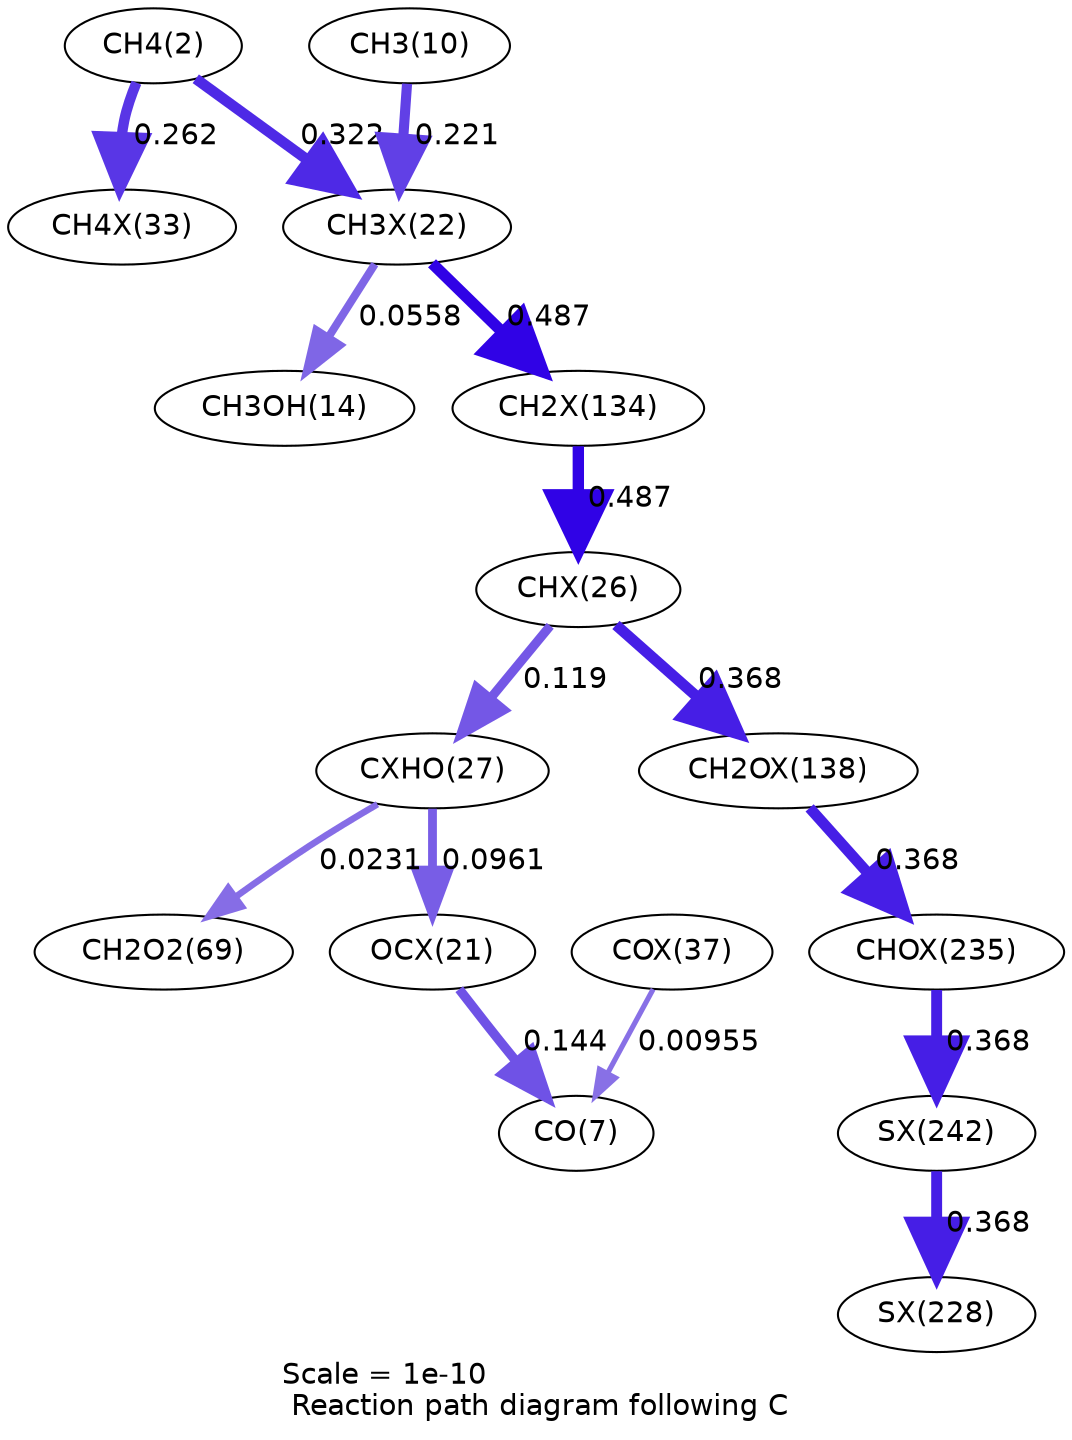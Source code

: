 digraph reaction_paths {
center=1;
s4 -> s33[fontname="Helvetica", penwidth=4.99, arrowsize=2.49, color="0.7, 0.762, 0.9"
, label=" 0.262"];
s4 -> s28[fontname="Helvetica", penwidth=5.14, arrowsize=2.57, color="0.7, 0.822, 0.9"
, label=" 0.322"];
s12 -> s28[fontname="Helvetica", penwidth=4.86, arrowsize=2.43, color="0.7, 0.721, 0.9"
, label=" 0.221"];
s28 -> s16[fontname="Helvetica", penwidth=3.82, arrowsize=1.91, color="0.7, 0.556, 0.9"
, label=" 0.0558"];
s28 -> s43[fontname="Helvetica", penwidth=5.46, arrowsize=2.73, color="0.7, 0.987, 0.9"
, label=" 0.487"];
s43 -> s31[fontname="Helvetica", penwidth=5.46, arrowsize=2.73, color="0.7, 0.987, 0.9"
, label=" 0.487"];
s31 -> s32[fontname="Helvetica", penwidth=4.4, arrowsize=2.2, color="0.7, 0.619, 0.9"
, label=" 0.119"];
s31 -> s45[fontname="Helvetica", penwidth=5.24, arrowsize=2.62, color="0.7, 0.868, 0.9"
, label=" 0.368"];
s32 -> s27[fontname="Helvetica", penwidth=4.23, arrowsize=2.12, color="0.7, 0.596, 0.9"
, label=" 0.0961"];
s32 -> s21[fontname="Helvetica", penwidth=3.16, arrowsize=1.58, color="0.7, 0.523, 0.9"
, label=" 0.0231"];
s27 -> s9[fontname="Helvetica", penwidth=4.53, arrowsize=2.27, color="0.7, 0.644, 0.9"
, label=" 0.144"];
s37 -> s9[fontname="Helvetica", penwidth=2.49, arrowsize=1.24, color="0.7, 0.51, 0.9"
, label=" 0.00955"];
s45 -> s52[fontname="Helvetica", penwidth=5.24, arrowsize=2.62, color="0.7, 0.868, 0.9"
, label=" 0.368"];
s52 -> s53[fontname="Helvetica", penwidth=5.24, arrowsize=2.62, color="0.7, 0.868, 0.9"
, label=" 0.368"];
s53 -> s50[fontname="Helvetica", penwidth=5.24, arrowsize=2.62, color="0.7, 0.868, 0.9"
, label=" 0.368"];
s4 [ fontname="Helvetica", label="CH4(2)"];
s9 [ fontname="Helvetica", label="CO(7)"];
s12 [ fontname="Helvetica", label="CH3(10)"];
s16 [ fontname="Helvetica", label="CH3OH(14)"];
s21 [ fontname="Helvetica", label="CH2O2(69)"];
s27 [ fontname="Helvetica", label="OCX(21)"];
s28 [ fontname="Helvetica", label="CH3X(22)"];
s31 [ fontname="Helvetica", label="CHX(26)"];
s32 [ fontname="Helvetica", label="CXHO(27)"];
s33 [ fontname="Helvetica", label="CH4X(33)"];
s37 [ fontname="Helvetica", label="COX(37)"];
s43 [ fontname="Helvetica", label="CH2X(134)"];
s45 [ fontname="Helvetica", label="CH2OX(138)"];
s50 [ fontname="Helvetica", label="SX(228)"];
s52 [ fontname="Helvetica", label="CHOX(235)"];
s53 [ fontname="Helvetica", label="SX(242)"];
 label = "Scale = 1e-10\l Reaction path diagram following C";
 fontname = "Helvetica";
}
